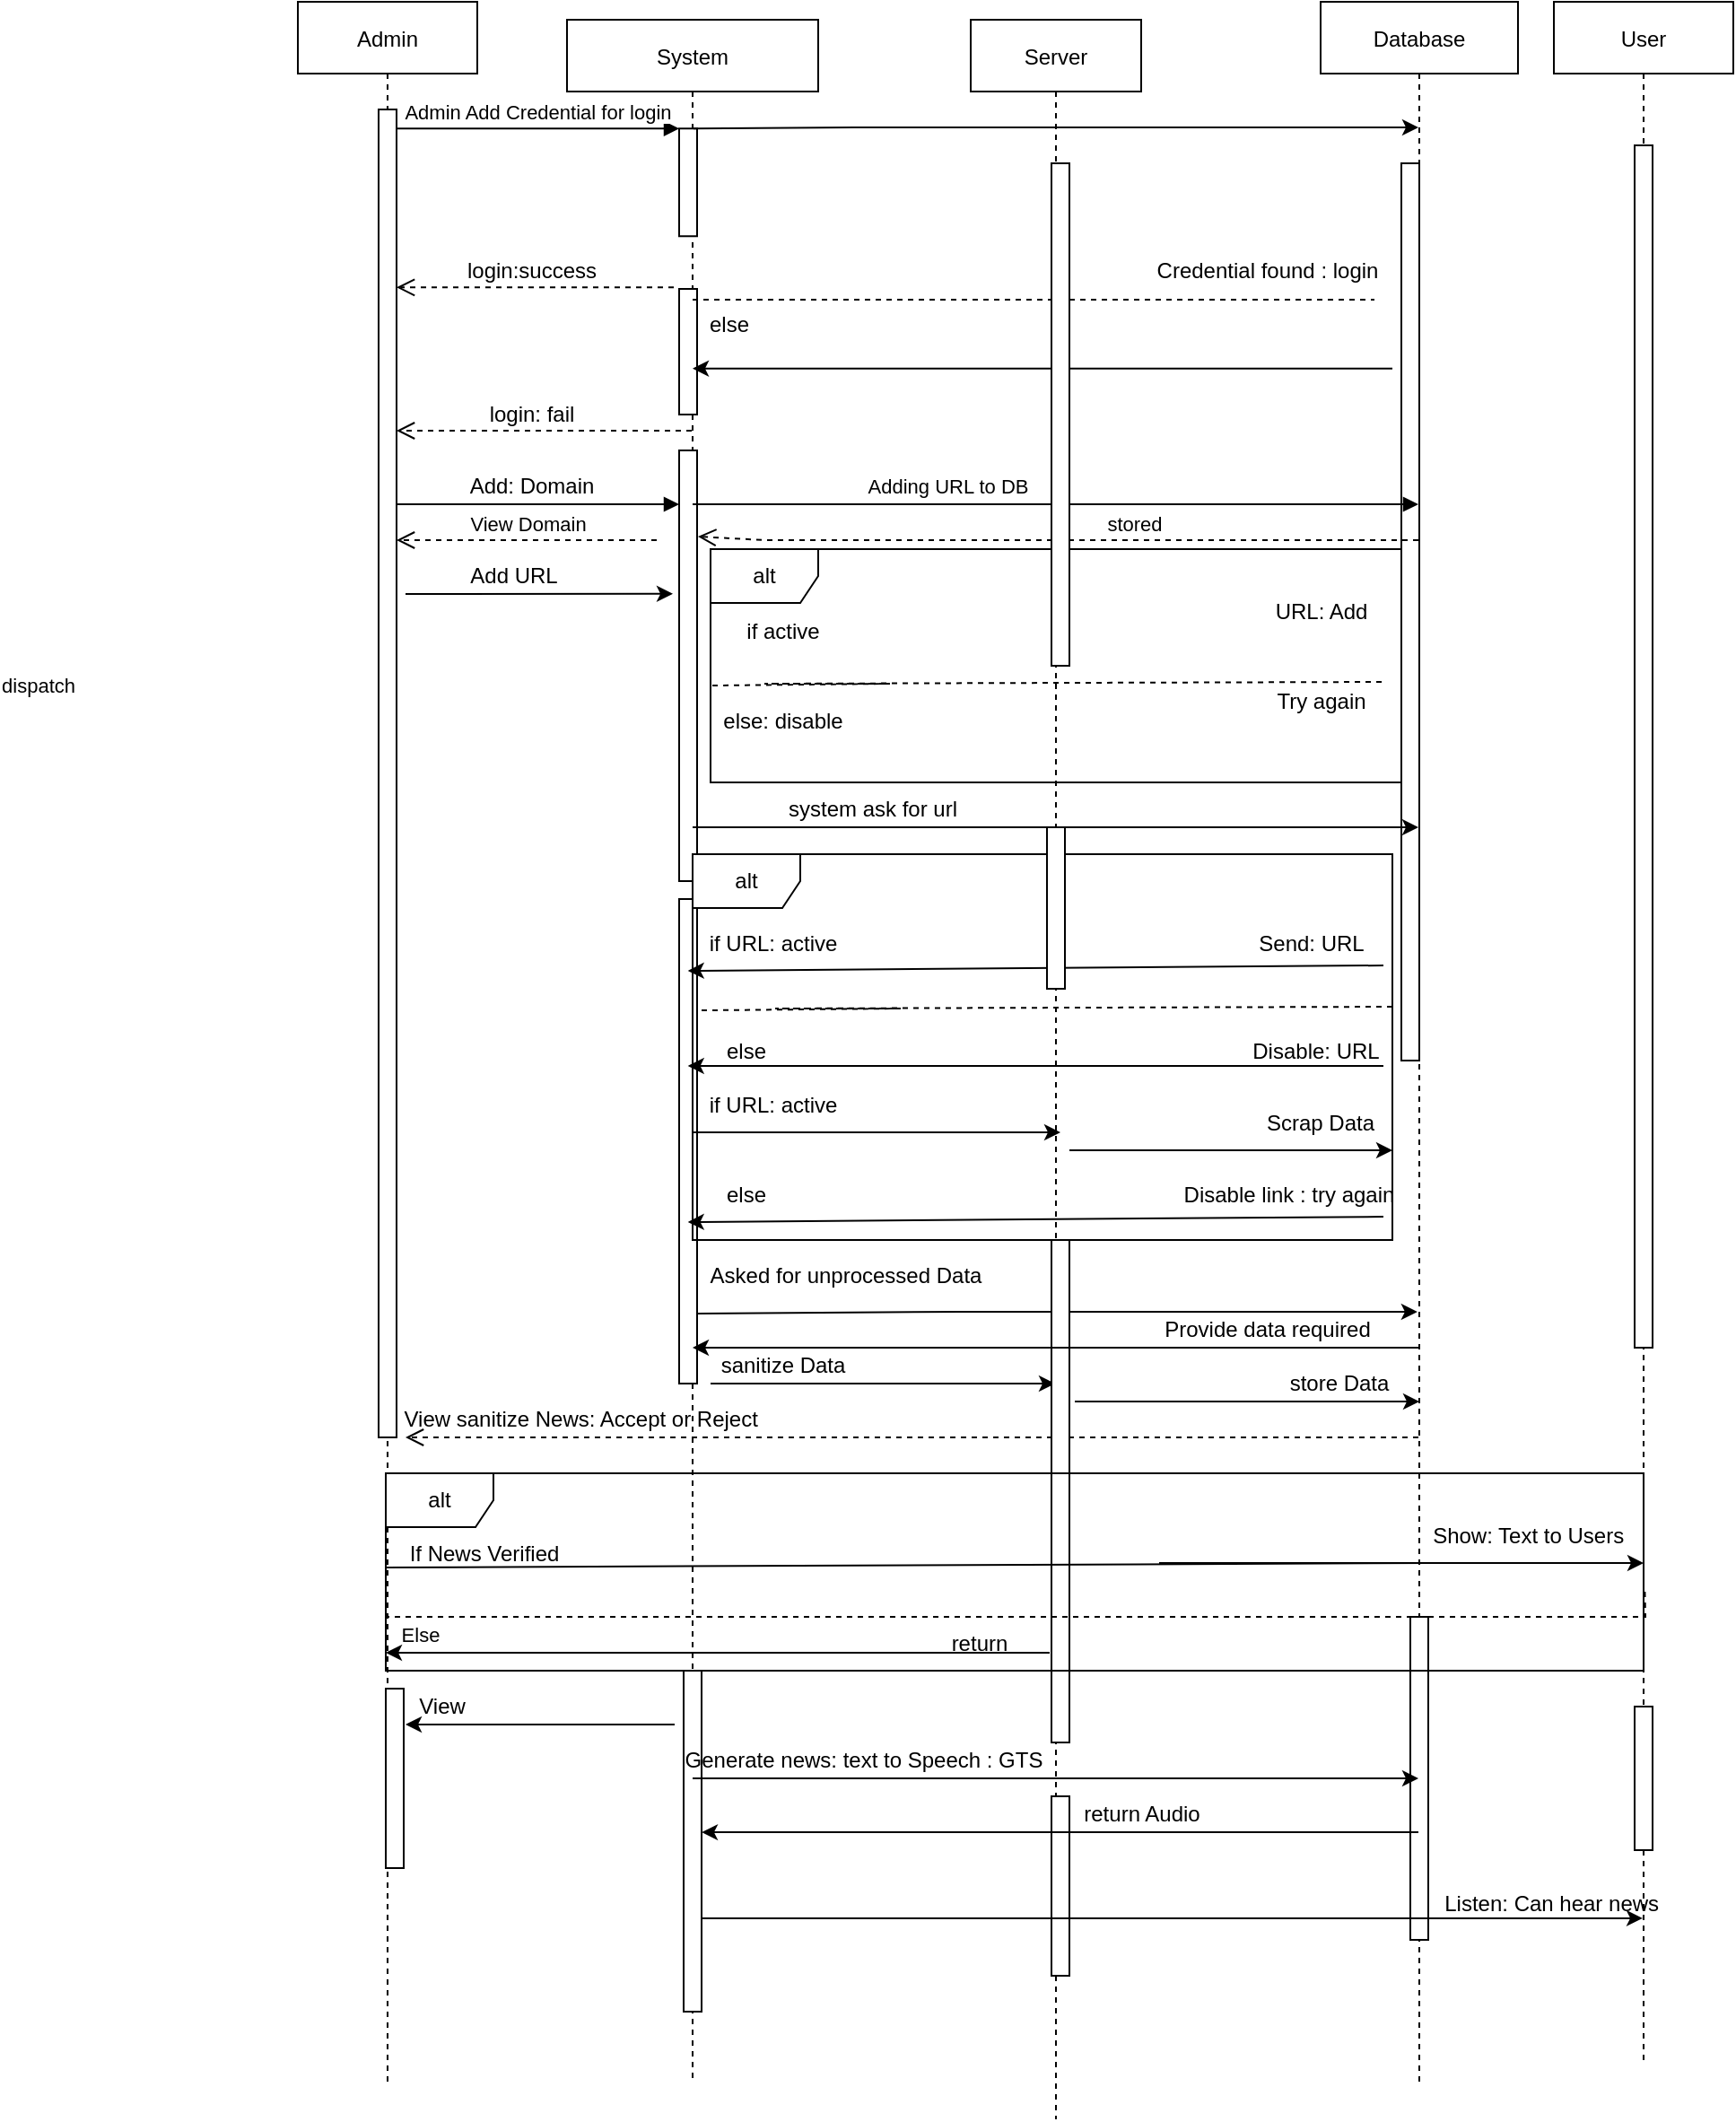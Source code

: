 <mxfile version="16.2.4" type="device"><diagram id="kgpKYQtTHZ0yAKxKKP6v" name="Page-1"><mxGraphModel dx="1718" dy="450" grid="1" gridSize="10" guides="1" tooltips="1" connect="1" arrows="1" fold="1" page="1" pageScale="1" pageWidth="850" pageHeight="1100" math="0" shadow="0"><root><mxCell id="0"/><mxCell id="1" parent="0"/><mxCell id="3nuBFxr9cyL0pnOWT2aG-1" value="Admin" style="shape=umlLifeline;perimeter=lifelinePerimeter;container=1;collapsible=0;recursiveResize=0;rounded=0;shadow=0;strokeWidth=1;" parent="1" vertex="1"><mxGeometry x="30" y="10" width="100" height="1160" as="geometry"/></mxCell><mxCell id="3nuBFxr9cyL0pnOWT2aG-2" value="" style="points=[];perimeter=orthogonalPerimeter;rounded=0;shadow=0;strokeWidth=1;" parent="3nuBFxr9cyL0pnOWT2aG-1" vertex="1"><mxGeometry x="45" y="60" width="10" height="740" as="geometry"/></mxCell><mxCell id="NfYYDhBs_LPRNw198Spy-38" value="" style="html=1;verticalAlign=bottom;endArrow=open;dashed=1;endSize=8;rounded=0;" parent="3nuBFxr9cyL0pnOWT2aG-1" source="3nuBFxr9cyL0pnOWT2aG-5" edge="1"><mxGeometry x="0.417" y="-29" relative="1" as="geometry"><mxPoint x="135" y="239" as="sourcePoint"/><mxPoint x="55" y="239" as="targetPoint"/><mxPoint x="1" as="offset"/></mxGeometry></mxCell><mxCell id="NfYYDhBs_LPRNw198Spy-43" value="" style="html=1;verticalAlign=bottom;endArrow=open;dashed=1;endSize=8;rounded=0;" parent="3nuBFxr9cyL0pnOWT2aG-1" edge="1"><mxGeometry x="0.417" y="-29" relative="1" as="geometry"><mxPoint x="209.5" y="159.18" as="sourcePoint"/><mxPoint x="55" y="159.18" as="targetPoint"/><mxPoint x="1" as="offset"/></mxGeometry></mxCell><mxCell id="NfYYDhBs_LPRNw198Spy-48" value="dispatch" style="html=1;verticalAlign=bottom;endArrow=block;rounded=0;" parent="3nuBFxr9cyL0pnOWT2aG-1" target="NfYYDhBs_LPRNw198Spy-46" edge="1"><mxGeometry x="-1" y="-228" width="80" relative="1" as="geometry"><mxPoint x="55" y="280" as="sourcePoint"/><mxPoint x="210" y="280" as="targetPoint"/><mxPoint x="-200" y="-118" as="offset"/></mxGeometry></mxCell><mxCell id="NfYYDhBs_LPRNw198Spy-56" value="View Domain" style="html=1;verticalAlign=bottom;endArrow=open;dashed=1;endSize=8;rounded=0;" parent="3nuBFxr9cyL0pnOWT2aG-1" edge="1"><mxGeometry relative="1" as="geometry"><mxPoint x="200" y="300" as="sourcePoint"/><mxPoint x="55" y="300" as="targetPoint"/></mxGeometry></mxCell><mxCell id="NfYYDhBs_LPRNw198Spy-80" value="" style="endArrow=classic;html=1;rounded=0;entryX=-0.35;entryY=0.333;entryDx=0;entryDy=0;entryPerimeter=0;" parent="3nuBFxr9cyL0pnOWT2aG-1" target="NfYYDhBs_LPRNw198Spy-46" edge="1"><mxGeometry width="50" height="50" relative="1" as="geometry"><mxPoint x="60" y="330" as="sourcePoint"/><mxPoint x="190" y="330" as="targetPoint"/></mxGeometry></mxCell><mxCell id="NfYYDhBs_LPRNw198Spy-157" value="View" style="text;html=1;align=center;verticalAlign=middle;resizable=0;points=[];autosize=1;strokeColor=none;fillColor=none;" parent="3nuBFxr9cyL0pnOWT2aG-1" vertex="1"><mxGeometry x="60" y="940" width="40" height="20" as="geometry"/></mxCell><mxCell id="3nuBFxr9cyL0pnOWT2aG-5" value="System" style="shape=umlLifeline;perimeter=lifelinePerimeter;container=1;collapsible=0;recursiveResize=0;rounded=0;shadow=0;strokeWidth=1;" parent="1" vertex="1"><mxGeometry x="180" y="20" width="140" height="1150" as="geometry"/></mxCell><mxCell id="3nuBFxr9cyL0pnOWT2aG-6" value="" style="points=[];perimeter=orthogonalPerimeter;rounded=0;shadow=0;strokeWidth=1;" parent="3nuBFxr9cyL0pnOWT2aG-5" vertex="1"><mxGeometry x="62.5" y="60.63" width="10" height="60" as="geometry"/></mxCell><mxCell id="NfYYDhBs_LPRNw198Spy-30" value="" style="points=[];perimeter=orthogonalPerimeter;rounded=0;shadow=0;strokeWidth=1;" parent="3nuBFxr9cyL0pnOWT2aG-5" vertex="1"><mxGeometry x="62.5" y="150" width="10" height="70" as="geometry"/></mxCell><mxCell id="NfYYDhBs_LPRNw198Spy-46" value="" style="points=[];perimeter=orthogonalPerimeter;rounded=0;shadow=0;strokeWidth=1;" parent="3nuBFxr9cyL0pnOWT2aG-5" vertex="1"><mxGeometry x="62.5" y="240" width="10" height="240" as="geometry"/></mxCell><mxCell id="NfYYDhBs_LPRNw198Spy-66" value="if active" style="text;html=1;align=center;verticalAlign=middle;resizable=0;points=[];autosize=1;strokeColor=none;fillColor=none;" parent="3nuBFxr9cyL0pnOWT2aG-5" vertex="1"><mxGeometry x="90" y="330.63" width="60" height="20" as="geometry"/></mxCell><mxCell id="NfYYDhBs_LPRNw198Spy-73" value="else: disable" style="text;html=1;align=center;verticalAlign=middle;resizable=0;points=[];autosize=1;strokeColor=none;fillColor=none;" parent="3nuBFxr9cyL0pnOWT2aG-5" vertex="1"><mxGeometry x="80" y="380.63" width="80" height="20" as="geometry"/></mxCell><mxCell id="NfYYDhBs_LPRNw198Spy-63" value="alt" style="shape=umlFrame;whiteSpace=wrap;html=1;" parent="3nuBFxr9cyL0pnOWT2aG-5" vertex="1"><mxGeometry x="80" y="295" width="390" height="130" as="geometry"/></mxCell><mxCell id="NfYYDhBs_LPRNw198Spy-82" value="" style="points=[];perimeter=orthogonalPerimeter;rounded=0;shadow=0;strokeWidth=1;" parent="3nuBFxr9cyL0pnOWT2aG-5" vertex="1"><mxGeometry x="62.5" y="490" width="10" height="270" as="geometry"/></mxCell><mxCell id="NfYYDhBs_LPRNw198Spy-128" value="" style="html=1;verticalAlign=bottom;endArrow=open;dashed=1;endSize=8;rounded=0;" parent="3nuBFxr9cyL0pnOWT2aG-5" source="NfYYDhBs_LPRNw198Spy-5" edge="1"><mxGeometry x="0.052" y="-10" relative="1" as="geometry"><mxPoint x="55" y="790" as="sourcePoint"/><mxPoint x="-90" y="790" as="targetPoint"/><mxPoint x="1" as="offset"/></mxGeometry></mxCell><mxCell id="NfYYDhBs_LPRNw198Spy-140" value="" style="endArrow=classic;html=1;rounded=0;exitX=0.018;exitY=1.05;exitDx=0;exitDy=0;exitPerimeter=0;" parent="3nuBFxr9cyL0pnOWT2aG-5" edge="1"><mxGeometry width="50" height="50" relative="1" as="geometry"><mxPoint x="72.5" y="721" as="sourcePoint"/><mxPoint x="473.94" y="720" as="targetPoint"/><Array as="points"><mxPoint x="219.44" y="720"/><mxPoint x="439.44" y="720"/></Array></mxGeometry></mxCell><mxCell id="NfYYDhBs_LPRNw198Spy-129" value="View sanitize News: Accept or Reject&amp;nbsp;" style="text;html=1;align=center;verticalAlign=middle;resizable=0;points=[];autosize=1;strokeColor=none;fillColor=none;" parent="3nuBFxr9cyL0pnOWT2aG-5" vertex="1"><mxGeometry x="-101" y="770" width="220" height="20" as="geometry"/></mxCell><mxCell id="NfYYDhBs_LPRNw198Spy-143" value="" style="endArrow=classic;html=1;rounded=0;" parent="3nuBFxr9cyL0pnOWT2aG-5" target="NfYYDhBs_LPRNw198Spy-106" edge="1"><mxGeometry width="50" height="50" relative="1" as="geometry"><mxPoint x="80" y="760" as="sourcePoint"/><mxPoint x="130" y="710" as="targetPoint"/></mxGeometry></mxCell><mxCell id="NfYYDhBs_LPRNw198Spy-122" value="sanitize Data" style="text;html=1;align=center;verticalAlign=middle;resizable=0;points=[];autosize=1;strokeColor=none;fillColor=none;" parent="3nuBFxr9cyL0pnOWT2aG-5" vertex="1"><mxGeometry x="80" y="740" width="80" height="20" as="geometry"/></mxCell><mxCell id="NfYYDhBs_LPRNw198Spy-154" value="" style="points=[];perimeter=orthogonalPerimeter;rounded=0;shadow=0;strokeWidth=1;" parent="3nuBFxr9cyL0pnOWT2aG-5" vertex="1"><mxGeometry x="65" y="920" width="10" height="190" as="geometry"/></mxCell><mxCell id="NfYYDhBs_LPRNw198Spy-137" value="" style="endArrow=classic;html=1;rounded=0;" parent="3nuBFxr9cyL0pnOWT2aG-5" edge="1"><mxGeometry width="50" height="50" relative="1" as="geometry"><mxPoint x="60" y="950" as="sourcePoint"/><mxPoint x="-90" y="950" as="targetPoint"/><Array as="points"><mxPoint x="30.5" y="950"/></Array></mxGeometry></mxCell><mxCell id="3nuBFxr9cyL0pnOWT2aG-8" value="Admin Add Credential for login" style="verticalAlign=bottom;endArrow=block;entryX=0;entryY=0;shadow=0;strokeWidth=1;" parent="1" source="3nuBFxr9cyL0pnOWT2aG-2" target="3nuBFxr9cyL0pnOWT2aG-6" edge="1"><mxGeometry relative="1" as="geometry"><mxPoint x="275" y="160" as="sourcePoint"/><mxPoint as="offset"/></mxGeometry></mxCell><mxCell id="NfYYDhBs_LPRNw198Spy-3" value="User" style="shape=umlLifeline;perimeter=lifelinePerimeter;container=1;collapsible=0;recursiveResize=0;rounded=0;shadow=0;strokeWidth=1;" parent="1" vertex="1"><mxGeometry x="730" y="10" width="100" height="1150" as="geometry"/></mxCell><mxCell id="NfYYDhBs_LPRNw198Spy-4" value="" style="points=[];perimeter=orthogonalPerimeter;rounded=0;shadow=0;strokeWidth=1;" parent="NfYYDhBs_LPRNw198Spy-3" vertex="1"><mxGeometry x="45" y="80" width="10" height="670" as="geometry"/></mxCell><mxCell id="NfYYDhBs_LPRNw198Spy-5" value="Database" style="shape=umlLifeline;perimeter=lifelinePerimeter;container=1;collapsible=0;recursiveResize=0;rounded=0;shadow=0;strokeWidth=1;" parent="1" vertex="1"><mxGeometry x="600" y="10" width="110" height="1160" as="geometry"/></mxCell><mxCell id="NfYYDhBs_LPRNw198Spy-37" value="" style="endArrow=classic;html=1;rounded=0;" parent="NfYYDhBs_LPRNw198Spy-5" edge="1"><mxGeometry width="50" height="50" relative="1" as="geometry"><mxPoint x="40" y="204.37" as="sourcePoint"/><mxPoint x="-350" y="204.37" as="targetPoint"/><Array as="points"><mxPoint x="-310" y="204.37"/></Array></mxGeometry></mxCell><mxCell id="NfYYDhBs_LPRNw198Spy-67" value="URL: Add" style="text;html=1;align=center;verticalAlign=middle;resizable=0;points=[];autosize=1;strokeColor=none;fillColor=none;" parent="NfYYDhBs_LPRNw198Spy-5" vertex="1"><mxGeometry x="-35" y="330" width="70" height="20" as="geometry"/></mxCell><mxCell id="NfYYDhBs_LPRNw198Spy-70" value="" style="points=[];perimeter=orthogonalPerimeter;rounded=0;shadow=0;strokeWidth=1;" parent="NfYYDhBs_LPRNw198Spy-5" vertex="1"><mxGeometry x="45" y="90" width="10" height="500" as="geometry"/></mxCell><mxCell id="NfYYDhBs_LPRNw198Spy-125" value="store Data" style="text;html=1;align=center;verticalAlign=middle;resizable=0;points=[];autosize=1;strokeColor=none;fillColor=none;" parent="NfYYDhBs_LPRNw198Spy-5" vertex="1"><mxGeometry x="-25" y="760" width="70" height="20" as="geometry"/></mxCell><mxCell id="NfYYDhBs_LPRNw198Spy-144" value="" style="endArrow=classic;html=1;rounded=0;" parent="NfYYDhBs_LPRNw198Spy-5" edge="1"><mxGeometry width="50" height="50" relative="1" as="geometry"><mxPoint x="-137" y="780" as="sourcePoint"/><mxPoint x="55" y="780" as="targetPoint"/></mxGeometry></mxCell><mxCell id="NfYYDhBs_LPRNw198Spy-152" value="" style="points=[];perimeter=orthogonalPerimeter;rounded=0;shadow=0;strokeWidth=1;" parent="NfYYDhBs_LPRNw198Spy-5" vertex="1"><mxGeometry x="50" y="900" width="10" height="180" as="geometry"/></mxCell><mxCell id="NfYYDhBs_LPRNw198Spy-7" value="" style="endArrow=classic;html=1;rounded=0;exitX=0.8;exitY=0;exitDx=0;exitDy=0;exitPerimeter=0;" parent="1" source="3nuBFxr9cyL0pnOWT2aG-6" target="NfYYDhBs_LPRNw198Spy-5" edge="1"><mxGeometry width="50" height="50" relative="1" as="geometry"><mxPoint x="400" y="260" as="sourcePoint"/><mxPoint x="450" y="210" as="targetPoint"/><Array as="points"><mxPoint x="250" y="80"/><mxPoint x="340" y="80"/></Array></mxGeometry></mxCell><mxCell id="NfYYDhBs_LPRNw198Spy-32" value="" style="endArrow=none;dashed=1;html=1;rounded=0;" parent="1" source="3nuBFxr9cyL0pnOWT2aG-5" edge="1"><mxGeometry width="50" height="50" relative="1" as="geometry"><mxPoint x="260" y="175" as="sourcePoint"/><mxPoint x="630" y="176" as="targetPoint"/><Array as="points"><mxPoint x="610" y="176"/></Array></mxGeometry></mxCell><mxCell id="NfYYDhBs_LPRNw198Spy-39" value="login: fail" style="text;html=1;align=center;verticalAlign=middle;resizable=0;points=[];autosize=1;strokeColor=none;fillColor=none;" parent="1" vertex="1"><mxGeometry x="130" y="230" width="60" height="20" as="geometry"/></mxCell><mxCell id="NfYYDhBs_LPRNw198Spy-44" value="login:success" style="text;html=1;align=center;verticalAlign=middle;resizable=0;points=[];autosize=1;strokeColor=none;fillColor=none;" parent="1" vertex="1"><mxGeometry x="115" y="150" width="90" height="20" as="geometry"/></mxCell><mxCell id="NfYYDhBs_LPRNw198Spy-49" value="Add: Domain" style="text;html=1;align=center;verticalAlign=middle;resizable=0;points=[];autosize=1;strokeColor=none;fillColor=none;" parent="1" vertex="1"><mxGeometry x="120" y="270" width="80" height="20" as="geometry"/></mxCell><mxCell id="NfYYDhBs_LPRNw198Spy-53" value="" style="html=1;verticalAlign=bottom;endArrow=block;rounded=0;" parent="1" target="NfYYDhBs_LPRNw198Spy-5" edge="1"><mxGeometry x="-1" y="-228" width="80" relative="1" as="geometry"><mxPoint x="250" y="290" as="sourcePoint"/><mxPoint x="460" y="290" as="targetPoint"/><mxPoint x="-200" y="-118" as="offset"/></mxGeometry></mxCell><mxCell id="NfYYDhBs_LPRNw198Spy-54" value="Adding URL to DB" style="edgeLabel;html=1;align=center;verticalAlign=middle;resizable=0;points=[];" parent="NfYYDhBs_LPRNw198Spy-53" vertex="1" connectable="0"><mxGeometry x="-0.174" y="3" relative="1" as="geometry"><mxPoint x="-25" y="-7" as="offset"/></mxGeometry></mxCell><mxCell id="NfYYDhBs_LPRNw198Spy-58" value="Add URL" style="text;html=1;align=center;verticalAlign=middle;resizable=0;points=[];autosize=1;strokeColor=none;fillColor=none;" parent="1" vertex="1"><mxGeometry x="120" y="320" width="60" height="20" as="geometry"/></mxCell><mxCell id="NfYYDhBs_LPRNw198Spy-61" value="else" style="text;html=1;align=center;verticalAlign=middle;resizable=0;points=[];autosize=1;strokeColor=none;fillColor=none;" parent="1" vertex="1"><mxGeometry x="250" y="180" width="40" height="20" as="geometry"/></mxCell><mxCell id="NfYYDhBs_LPRNw198Spy-33" value="Credential found : login" style="text;html=1;align=center;verticalAlign=middle;resizable=0;points=[];autosize=1;strokeColor=none;fillColor=none;" parent="1" vertex="1"><mxGeometry x="500" y="150" width="140" height="20" as="geometry"/></mxCell><mxCell id="NfYYDhBs_LPRNw198Spy-75" value="Try again" style="text;html=1;align=center;verticalAlign=middle;resizable=0;points=[];autosize=1;strokeColor=none;fillColor=none;" parent="1" vertex="1"><mxGeometry x="565" y="390" width="70" height="20" as="geometry"/></mxCell><mxCell id="NfYYDhBs_LPRNw198Spy-55" value="stored" style="html=1;verticalAlign=bottom;endArrow=open;dashed=1;endSize=8;rounded=0;entryX=1.05;entryY=0.2;entryDx=0;entryDy=0;entryPerimeter=0;" parent="1" source="NfYYDhBs_LPRNw198Spy-5" target="NfYYDhBs_LPRNw198Spy-46" edge="1"><mxGeometry x="-0.202" relative="1" as="geometry"><mxPoint x="310" y="320" as="sourcePoint"/><mxPoint x="250" y="319.63" as="targetPoint"/><Array as="points"><mxPoint x="290" y="310"/></Array><mxPoint x="1" as="offset"/></mxGeometry></mxCell><mxCell id="NfYYDhBs_LPRNw198Spy-78" value="" style="endArrow=none;dashed=1;html=1;rounded=0;entryX=-0.003;entryY=0.585;entryDx=0;entryDy=0;entryPerimeter=0;exitX=0.986;exitY=-0.05;exitDx=0;exitDy=0;exitPerimeter=0;" parent="1" source="NfYYDhBs_LPRNw198Spy-75" target="NfYYDhBs_LPRNw198Spy-63" edge="1"><mxGeometry width="50" height="50" relative="1" as="geometry"><mxPoint x="400" y="430" as="sourcePoint"/><mxPoint x="450" y="380" as="targetPoint"/><Array as="points"><mxPoint x="290" y="390"/><mxPoint x="360" y="390"/></Array></mxGeometry></mxCell><mxCell id="NfYYDhBs_LPRNw198Spy-85" value="" style="endArrow=classic;html=1;rounded=0;" parent="1" source="3nuBFxr9cyL0pnOWT2aG-5" target="NfYYDhBs_LPRNw198Spy-5" edge="1"><mxGeometry width="50" height="50" relative="1" as="geometry"><mxPoint x="410" y="560" as="sourcePoint"/><mxPoint x="460" y="510" as="targetPoint"/><Array as="points"><mxPoint x="340" y="470"/><mxPoint x="460" y="470"/></Array></mxGeometry></mxCell><mxCell id="NfYYDhBs_LPRNw198Spy-86" value="system ask for url" style="text;html=1;align=center;verticalAlign=middle;resizable=0;points=[];autosize=1;strokeColor=none;fillColor=none;" parent="1" vertex="1"><mxGeometry x="295" y="450" width="110" height="20" as="geometry"/></mxCell><mxCell id="NfYYDhBs_LPRNw198Spy-92" value="alt" style="shape=umlFrame;whiteSpace=wrap;html=1;" parent="1" vertex="1"><mxGeometry x="250" y="485" width="390" height="215" as="geometry"/></mxCell><mxCell id="NfYYDhBs_LPRNw198Spy-94" value="" style="endArrow=classic;html=1;rounded=0;entryX=0.003;entryY=0.592;entryDx=0;entryDy=0;entryPerimeter=0;exitX=0.997;exitY=0.569;exitDx=0;exitDy=0;exitPerimeter=0;" parent="1" edge="1"><mxGeometry width="50" height="50" relative="1" as="geometry"><mxPoint x="635.0" y="547" as="sourcePoint"/><mxPoint x="247.34" y="549.99" as="targetPoint"/></mxGeometry></mxCell><mxCell id="NfYYDhBs_LPRNw198Spy-96" value="if URL: active" style="text;html=1;strokeColor=none;fillColor=none;align=center;verticalAlign=middle;whiteSpace=wrap;rounded=0;" parent="1" vertex="1"><mxGeometry x="250" y="520" width="90" height="30" as="geometry"/></mxCell><mxCell id="NfYYDhBs_LPRNw198Spy-97" value="else" style="text;html=1;strokeColor=none;fillColor=none;align=center;verticalAlign=middle;whiteSpace=wrap;rounded=0;" parent="1" vertex="1"><mxGeometry x="250" y="580" width="60" height="30" as="geometry"/></mxCell><mxCell id="NfYYDhBs_LPRNw198Spy-100" value="Send: URL" style="text;html=1;strokeColor=none;fillColor=none;align=center;verticalAlign=middle;whiteSpace=wrap;rounded=0;" parent="1" vertex="1"><mxGeometry x="560" y="520" width="70" height="30" as="geometry"/></mxCell><mxCell id="NfYYDhBs_LPRNw198Spy-103" value="" style="endArrow=classic;html=1;rounded=0;entryX=0.003;entryY=0.592;entryDx=0;entryDy=0;entryPerimeter=0;" parent="1" edge="1"><mxGeometry width="50" height="50" relative="1" as="geometry"><mxPoint x="635" y="603" as="sourcePoint"/><mxPoint x="247.34" y="602.99" as="targetPoint"/></mxGeometry></mxCell><mxCell id="NfYYDhBs_LPRNw198Spy-104" value="Disable: URL" style="text;html=1;strokeColor=none;fillColor=none;align=center;verticalAlign=middle;whiteSpace=wrap;rounded=0;" parent="1" vertex="1"><mxGeometry x="555" y="580" width="85" height="30" as="geometry"/></mxCell><mxCell id="NfYYDhBs_LPRNw198Spy-105" value="" style="endArrow=none;dashed=1;html=1;rounded=0;entryX=-0.003;entryY=0.585;entryDx=0;entryDy=0;entryPerimeter=0;exitX=0.986;exitY=-0.05;exitDx=0;exitDy=0;exitPerimeter=0;" parent="1" edge="1"><mxGeometry width="50" height="50" relative="1" as="geometry"><mxPoint x="640" y="570" as="sourcePoint"/><mxPoint x="254.81" y="572.05" as="targetPoint"/><Array as="points"><mxPoint x="295.98" y="571"/><mxPoint x="365.98" y="571"/></Array></mxGeometry></mxCell><mxCell id="NfYYDhBs_LPRNw198Spy-106" value="Server" style="shape=umlLifeline;perimeter=lifelinePerimeter;container=1;collapsible=0;recursiveResize=0;rounded=0;shadow=0;strokeWidth=1;" parent="1" vertex="1"><mxGeometry x="405" y="20" width="95" height="1170" as="geometry"/></mxCell><mxCell id="NfYYDhBs_LPRNw198Spy-107" value="" style="points=[];perimeter=orthogonalPerimeter;rounded=0;shadow=0;strokeWidth=1;" parent="NfYYDhBs_LPRNw198Spy-106" vertex="1"><mxGeometry x="45" y="80" width="10" height="280" as="geometry"/></mxCell><mxCell id="NfYYDhBs_LPRNw198Spy-130" value="" style="points=[];perimeter=orthogonalPerimeter;rounded=0;shadow=0;strokeWidth=1;" parent="NfYYDhBs_LPRNw198Spy-106" vertex="1"><mxGeometry x="42.5" y="450" width="10" height="90" as="geometry"/></mxCell><mxCell id="NfYYDhBs_LPRNw198Spy-131" value="" style="points=[];perimeter=orthogonalPerimeter;rounded=0;shadow=0;strokeWidth=1;" parent="NfYYDhBs_LPRNw198Spy-106" vertex="1"><mxGeometry x="45" y="680" width="10" height="280" as="geometry"/></mxCell><mxCell id="NfYYDhBs_LPRNw198Spy-155" value="" style="points=[];perimeter=orthogonalPerimeter;rounded=0;shadow=0;strokeWidth=1;" parent="NfYYDhBs_LPRNw198Spy-106" vertex="1"><mxGeometry x="45" y="990" width="10" height="100" as="geometry"/></mxCell><mxCell id="NfYYDhBs_LPRNw198Spy-108" value="if URL: active" style="text;html=1;strokeColor=none;fillColor=none;align=center;verticalAlign=middle;whiteSpace=wrap;rounded=0;" parent="1" vertex="1"><mxGeometry x="250" y="610" width="90" height="30" as="geometry"/></mxCell><mxCell id="NfYYDhBs_LPRNw198Spy-111" value="" style="endArrow=classic;html=1;rounded=0;" parent="1" edge="1"><mxGeometry width="50" height="50" relative="1" as="geometry"><mxPoint x="250" y="640" as="sourcePoint"/><mxPoint x="455" y="640" as="targetPoint"/><Array as="points"/></mxGeometry></mxCell><mxCell id="NfYYDhBs_LPRNw198Spy-112" value="" style="endArrow=classic;html=1;rounded=0;" parent="1" edge="1"><mxGeometry width="50" height="50" relative="1" as="geometry"><mxPoint x="460" y="650" as="sourcePoint"/><mxPoint x="640" y="650" as="targetPoint"/><Array as="points"/></mxGeometry></mxCell><mxCell id="NfYYDhBs_LPRNw198Spy-113" value="Scrap Data" style="text;html=1;strokeColor=none;fillColor=none;align=center;verticalAlign=middle;whiteSpace=wrap;rounded=0;" parent="1" vertex="1"><mxGeometry x="560" y="620" width="80" height="30" as="geometry"/></mxCell><mxCell id="NfYYDhBs_LPRNw198Spy-114" value="else" style="text;html=1;strokeColor=none;fillColor=none;align=center;verticalAlign=middle;whiteSpace=wrap;rounded=0;" parent="1" vertex="1"><mxGeometry x="250" y="660" width="60" height="30" as="geometry"/></mxCell><mxCell id="NfYYDhBs_LPRNw198Spy-115" value="" style="endArrow=classic;html=1;rounded=0;entryX=0.003;entryY=0.592;entryDx=0;entryDy=0;entryPerimeter=0;exitX=0.997;exitY=0.569;exitDx=0;exitDy=0;exitPerimeter=0;" parent="1" edge="1"><mxGeometry width="50" height="50" relative="1" as="geometry"><mxPoint x="635" y="687.01" as="sourcePoint"/><mxPoint x="247.34" y="690" as="targetPoint"/></mxGeometry></mxCell><mxCell id="NfYYDhBs_LPRNw198Spy-116" value="Disable link : try again" style="text;html=1;strokeColor=none;fillColor=none;align=center;verticalAlign=middle;whiteSpace=wrap;rounded=0;" parent="1" vertex="1"><mxGeometry x="520" y="660" width="125" height="30" as="geometry"/></mxCell><mxCell id="NfYYDhBs_LPRNw198Spy-118" value="Asked for unprocessed Data" style="text;html=1;align=center;verticalAlign=middle;resizable=0;points=[];autosize=1;strokeColor=none;fillColor=none;" parent="1" vertex="1"><mxGeometry x="250" y="710" width="170" height="20" as="geometry"/></mxCell><mxCell id="NfYYDhBs_LPRNw198Spy-119" value="" style="endArrow=classic;html=1;rounded=0;" parent="1" source="NfYYDhBs_LPRNw198Spy-5" target="3nuBFxr9cyL0pnOWT2aG-5" edge="1"><mxGeometry width="50" height="50" relative="1" as="geometry"><mxPoint x="410" y="720" as="sourcePoint"/><mxPoint x="460" y="670" as="targetPoint"/><Array as="points"><mxPoint x="500" y="760"/><mxPoint x="270" y="760"/></Array></mxGeometry></mxCell><mxCell id="NfYYDhBs_LPRNw198Spy-120" value="Provide data required" style="text;html=1;align=center;verticalAlign=middle;resizable=0;points=[];autosize=1;strokeColor=none;fillColor=none;" parent="1" vertex="1"><mxGeometry x="505" y="740" width="130" height="20" as="geometry"/></mxCell><mxCell id="NfYYDhBs_LPRNw198Spy-132" value="alt" style="shape=umlFrame;whiteSpace=wrap;html=1;" parent="1" vertex="1"><mxGeometry x="79" y="830" width="701" height="110" as="geometry"/></mxCell><mxCell id="NfYYDhBs_LPRNw198Spy-133" value="" style="endArrow=none;dashed=1;html=1;rounded=0;entryX=0;entryY=0.627;entryDx=0;entryDy=0;entryPerimeter=0;exitX=1.001;exitY=0.6;exitDx=0;exitDy=0;exitPerimeter=0;" parent="1" source="NfYYDhBs_LPRNw198Spy-132" target="NfYYDhBs_LPRNw198Spy-132" edge="1"><mxGeometry width="50" height="50" relative="1" as="geometry"><mxPoint x="410" y="940" as="sourcePoint"/><mxPoint x="460" y="890" as="targetPoint"/><Array as="points"><mxPoint x="781" y="910"/><mxPoint x="79" y="910"/></Array></mxGeometry></mxCell><mxCell id="NfYYDhBs_LPRNw198Spy-147" value="Else" style="edgeLabel;html=1;align=center;verticalAlign=middle;resizable=0;points=[];" parent="NfYYDhBs_LPRNw198Spy-133" vertex="1" connectable="0"><mxGeometry x="0.917" y="5" relative="1" as="geometry"><mxPoint y="5" as="offset"/></mxGeometry></mxCell><mxCell id="NfYYDhBs_LPRNw198Spy-138" value="If News Verified" style="text;html=1;strokeColor=none;fillColor=none;align=center;verticalAlign=middle;whiteSpace=wrap;rounded=0;" parent="1" vertex="1"><mxGeometry x="79" y="860" width="110" height="30" as="geometry"/></mxCell><mxCell id="NfYYDhBs_LPRNw198Spy-145" value="" style="endArrow=classic;html=1;rounded=0;exitX=0;exitY=1;exitDx=0;exitDy=0;startArrow=none;" parent="1" source="NfYYDhBs_LPRNw198Spy-139" edge="1"><mxGeometry width="50" height="50" relative="1" as="geometry"><mxPoint x="90" y="890" as="sourcePoint"/><mxPoint x="780" y="880" as="targetPoint"/><Array as="points"><mxPoint x="510" y="880"/></Array></mxGeometry></mxCell><mxCell id="NfYYDhBs_LPRNw198Spy-139" value="Show: Text to Users&amp;nbsp;" style="text;html=1;strokeColor=none;fillColor=none;align=center;verticalAlign=middle;whiteSpace=wrap;rounded=0;" parent="1" vertex="1"><mxGeometry x="660" y="850" width="115" height="30" as="geometry"/></mxCell><mxCell id="NfYYDhBs_LPRNw198Spy-146" value="" style="endArrow=none;html=1;rounded=0;exitX=0;exitY=0.75;exitDx=0;exitDy=0;entryX=0;entryY=1;entryDx=0;entryDy=0;" parent="1" source="NfYYDhBs_LPRNw198Spy-138" target="NfYYDhBs_LPRNw198Spy-139" edge="1"><mxGeometry width="50" height="50" relative="1" as="geometry"><mxPoint x="79" y="882.5" as="sourcePoint"/><mxPoint x="780" y="880" as="targetPoint"/><Array as="points"/></mxGeometry></mxCell><mxCell id="NfYYDhBs_LPRNw198Spy-148" value="return" style="text;html=1;strokeColor=none;fillColor=none;align=center;verticalAlign=middle;whiteSpace=wrap;rounded=0;" parent="1" vertex="1"><mxGeometry x="380" y="910" width="60" height="30" as="geometry"/></mxCell><mxCell id="NfYYDhBs_LPRNw198Spy-149" value="" style="points=[];perimeter=orthogonalPerimeter;rounded=0;shadow=0;strokeWidth=1;" parent="1" vertex="1"><mxGeometry x="79" y="950" width="10" height="100" as="geometry"/></mxCell><mxCell id="NfYYDhBs_LPRNw198Spy-151" value="" style="points=[];perimeter=orthogonalPerimeter;rounded=0;shadow=0;strokeWidth=1;" parent="1" vertex="1"><mxGeometry x="775" y="960" width="10" height="80" as="geometry"/></mxCell><mxCell id="NfYYDhBs_LPRNw198Spy-156" value="" style="endArrow=classic;html=1;rounded=0;" parent="1" edge="1"><mxGeometry width="50" height="50" relative="1" as="geometry"><mxPoint x="449" y="930" as="sourcePoint"/><mxPoint x="79" y="930" as="targetPoint"/><Array as="points"><mxPoint x="199.5" y="930"/></Array></mxGeometry></mxCell><mxCell id="NfYYDhBs_LPRNw198Spy-158" value="" style="endArrow=classic;html=1;rounded=0;" parent="1" source="3nuBFxr9cyL0pnOWT2aG-5" target="NfYYDhBs_LPRNw198Spy-5" edge="1"><mxGeometry width="50" height="50" relative="1" as="geometry"><mxPoint x="410" y="960" as="sourcePoint"/><mxPoint x="460" y="910" as="targetPoint"/><Array as="points"><mxPoint x="360" y="1000"/></Array></mxGeometry></mxCell><mxCell id="NfYYDhBs_LPRNw198Spy-159" value="Generate news: text to Speech : GTS" style="text;html=1;align=center;verticalAlign=middle;resizable=0;points=[];autosize=1;strokeColor=none;fillColor=none;" parent="1" vertex="1"><mxGeometry x="240" y="980" width="210" height="20" as="geometry"/></mxCell><mxCell id="NfYYDhBs_LPRNw198Spy-160" value="" style="endArrow=classic;html=1;rounded=0;entryX=1;entryY=0.474;entryDx=0;entryDy=0;entryPerimeter=0;" parent="1" source="NfYYDhBs_LPRNw198Spy-5" target="NfYYDhBs_LPRNw198Spy-154" edge="1"><mxGeometry width="50" height="50" relative="1" as="geometry"><mxPoint x="410" y="960" as="sourcePoint"/><mxPoint x="460" y="910" as="targetPoint"/></mxGeometry></mxCell><mxCell id="NfYYDhBs_LPRNw198Spy-161" value="return Audio" style="text;html=1;align=center;verticalAlign=middle;resizable=0;points=[];autosize=1;strokeColor=none;fillColor=none;" parent="1" vertex="1"><mxGeometry x="460" y="1010" width="80" height="20" as="geometry"/></mxCell><mxCell id="NfYYDhBs_LPRNw198Spy-162" value="" style="endArrow=classic;html=1;rounded=0;exitX=1;exitY=0.726;exitDx=0;exitDy=0;exitPerimeter=0;" parent="1" source="NfYYDhBs_LPRNw198Spy-154" target="NfYYDhBs_LPRNw198Spy-3" edge="1"><mxGeometry width="50" height="50" relative="1" as="geometry"><mxPoint x="410" y="960" as="sourcePoint"/><mxPoint x="460" y="910" as="targetPoint"/></mxGeometry></mxCell><mxCell id="NfYYDhBs_LPRNw198Spy-163" value="Listen: Can hear news&amp;nbsp;" style="text;html=1;align=center;verticalAlign=middle;resizable=0;points=[];autosize=1;strokeColor=none;fillColor=none;" parent="1" vertex="1"><mxGeometry x="660" y="1060" width="140" height="20" as="geometry"/></mxCell></root></mxGraphModel></diagram></mxfile>